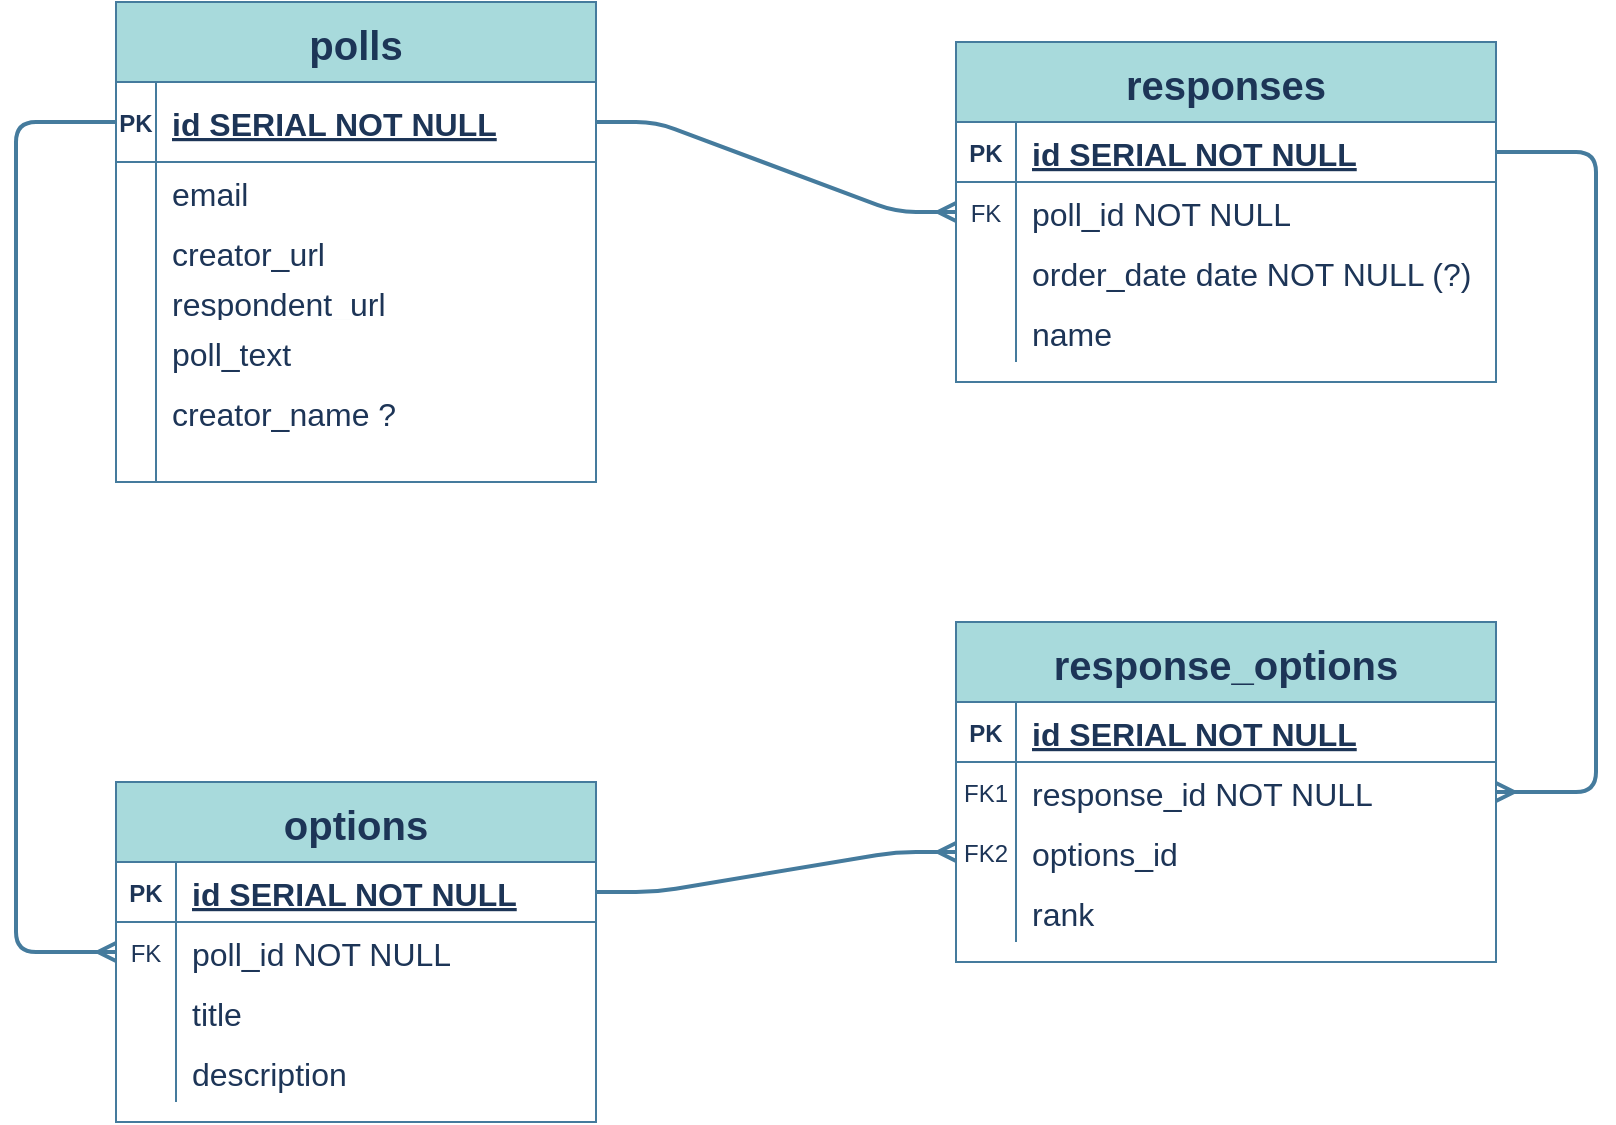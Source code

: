 <mxfile version="13.10.2" type="github">
  <diagram id="R2lEEEUBdFMjLlhIrx00" name="Page-1">
    <mxGraphModel dx="1678" dy="867" grid="1" gridSize="10" guides="1" tooltips="1" connect="1" arrows="1" fold="1" page="1" pageScale="1" pageWidth="1100" pageHeight="850" background="none" math="0" shadow="0" extFonts="Permanent Marker^https://fonts.googleapis.com/css?family=Permanent+Marker">
      <root>
        <mxCell id="0" />
        <mxCell id="1" parent="0" />
        <mxCell id="C-vyLk0tnHw3VtMMgP7b-1" value="" style="edgeStyle=entityRelationEdgeStyle;endArrow=ERmany;startArrow=none;endFill=0;startFill=0;strokeWidth=2;labelBackgroundColor=#F1FAEE;strokeColor=#457B9D;fontColor=#1D3557;" parent="1" source="C-vyLk0tnHw3VtMMgP7b-24" target="C-vyLk0tnHw3VtMMgP7b-6" edge="1">
          <mxGeometry width="100" height="100" relative="1" as="geometry">
            <mxPoint x="430" y="780" as="sourcePoint" />
            <mxPoint x="530" y="680" as="targetPoint" />
          </mxGeometry>
        </mxCell>
        <mxCell id="C-vyLk0tnHw3VtMMgP7b-2" value="responses" style="shape=table;startSize=40;container=1;collapsible=1;childLayout=tableLayout;fixedRows=1;rowLines=0;fontStyle=1;align=center;resizeLast=1;fontSize=20;fillColor=#A8DADC;strokeColor=#457B9D;fontColor=#1D3557;" parent="1" vertex="1">
          <mxGeometry x="630" y="170" width="270" height="170" as="geometry" />
        </mxCell>
        <mxCell id="C-vyLk0tnHw3VtMMgP7b-3" value="" style="shape=partialRectangle;collapsible=0;dropTarget=0;pointerEvents=0;fillColor=none;points=[[0,0.5],[1,0.5]];portConstraint=eastwest;top=0;left=0;right=0;bottom=1;strokeColor=#457B9D;fontColor=#1D3557;" parent="C-vyLk0tnHw3VtMMgP7b-2" vertex="1">
          <mxGeometry y="40" width="270" height="30" as="geometry" />
        </mxCell>
        <mxCell id="C-vyLk0tnHw3VtMMgP7b-4" value="PK" style="shape=partialRectangle;overflow=hidden;connectable=0;fillColor=none;top=0;left=0;bottom=0;right=0;fontStyle=1;strokeColor=#457B9D;fontColor=#1D3557;" parent="C-vyLk0tnHw3VtMMgP7b-3" vertex="1">
          <mxGeometry width="30" height="30" as="geometry" />
        </mxCell>
        <mxCell id="C-vyLk0tnHw3VtMMgP7b-5" value="id SERIAL NOT NULL " style="shape=partialRectangle;overflow=hidden;connectable=0;fillColor=none;top=0;left=0;bottom=0;right=0;align=left;spacingLeft=6;fontStyle=5;fontSize=16;strokeColor=#457B9D;fontColor=#1D3557;" parent="C-vyLk0tnHw3VtMMgP7b-3" vertex="1">
          <mxGeometry x="30" width="240" height="30" as="geometry" />
        </mxCell>
        <mxCell id="C-vyLk0tnHw3VtMMgP7b-6" value="" style="shape=partialRectangle;collapsible=0;dropTarget=0;pointerEvents=0;fillColor=none;points=[[0,0.5],[1,0.5]];portConstraint=eastwest;top=0;left=0;right=0;bottom=0;strokeColor=#457B9D;fontColor=#1D3557;" parent="C-vyLk0tnHw3VtMMgP7b-2" vertex="1">
          <mxGeometry y="70" width="270" height="30" as="geometry" />
        </mxCell>
        <mxCell id="C-vyLk0tnHw3VtMMgP7b-7" value="FK" style="shape=partialRectangle;overflow=hidden;connectable=0;fillColor=none;top=0;left=0;bottom=0;right=0;strokeColor=#457B9D;fontColor=#1D3557;" parent="C-vyLk0tnHw3VtMMgP7b-6" vertex="1">
          <mxGeometry width="30" height="30" as="geometry" />
        </mxCell>
        <mxCell id="C-vyLk0tnHw3VtMMgP7b-8" value="poll_id NOT NULL" style="shape=partialRectangle;overflow=hidden;connectable=0;fillColor=none;top=0;left=0;bottom=0;right=0;align=left;spacingLeft=6;fontSize=16;strokeColor=#457B9D;fontColor=#1D3557;" parent="C-vyLk0tnHw3VtMMgP7b-6" vertex="1">
          <mxGeometry x="30" width="240" height="30" as="geometry" />
        </mxCell>
        <mxCell id="C-vyLk0tnHw3VtMMgP7b-9" value="" style="shape=partialRectangle;collapsible=0;dropTarget=0;pointerEvents=0;fillColor=none;points=[[0,0.5],[1,0.5]];portConstraint=eastwest;top=0;left=0;right=0;bottom=0;strokeColor=#457B9D;fontColor=#1D3557;" parent="C-vyLk0tnHw3VtMMgP7b-2" vertex="1">
          <mxGeometry y="100" width="270" height="30" as="geometry" />
        </mxCell>
        <mxCell id="C-vyLk0tnHw3VtMMgP7b-10" value="" style="shape=partialRectangle;overflow=hidden;connectable=0;fillColor=none;top=0;left=0;bottom=0;right=0;strokeColor=#457B9D;fontColor=#1D3557;" parent="C-vyLk0tnHw3VtMMgP7b-9" vertex="1">
          <mxGeometry width="30" height="30" as="geometry" />
        </mxCell>
        <mxCell id="C-vyLk0tnHw3VtMMgP7b-11" value="order_date date NOT NULL (?)" style="shape=partialRectangle;overflow=hidden;connectable=0;fillColor=none;top=0;left=0;bottom=0;right=0;align=left;spacingLeft=6;fontSize=16;strokeColor=#457B9D;fontColor=#1D3557;" parent="C-vyLk0tnHw3VtMMgP7b-9" vertex="1">
          <mxGeometry x="30" width="240" height="30" as="geometry" />
        </mxCell>
        <mxCell id="FZR4OLmkqivzkAO5iSQV-20" value="" style="shape=partialRectangle;collapsible=0;dropTarget=0;pointerEvents=0;fillColor=none;points=[[0,0.5],[1,0.5]];portConstraint=eastwest;top=0;left=0;right=0;bottom=0;strokeColor=#457B9D;fontColor=#1D3557;" vertex="1" parent="C-vyLk0tnHw3VtMMgP7b-2">
          <mxGeometry y="130" width="270" height="30" as="geometry" />
        </mxCell>
        <mxCell id="FZR4OLmkqivzkAO5iSQV-21" value="" style="shape=partialRectangle;overflow=hidden;connectable=0;fillColor=none;top=0;left=0;bottom=0;right=0;strokeColor=#457B9D;fontColor=#1D3557;" vertex="1" parent="FZR4OLmkqivzkAO5iSQV-20">
          <mxGeometry width="30" height="30" as="geometry" />
        </mxCell>
        <mxCell id="FZR4OLmkqivzkAO5iSQV-22" value="name" style="shape=partialRectangle;overflow=hidden;connectable=0;fillColor=none;top=0;left=0;bottom=0;right=0;align=left;spacingLeft=6;fontSize=16;strokeColor=#457B9D;fontColor=#1D3557;" vertex="1" parent="FZR4OLmkqivzkAO5iSQV-20">
          <mxGeometry x="30" width="240" height="30" as="geometry" />
        </mxCell>
        <mxCell id="C-vyLk0tnHw3VtMMgP7b-23" value="polls" style="shape=table;startSize=40;container=1;collapsible=1;childLayout=tableLayout;fixedRows=1;rowLines=0;fontStyle=1;align=center;resizeLast=1;fontSize=20;fillColor=#A8DADC;strokeColor=#457B9D;fontColor=#1D3557;" parent="1" vertex="1">
          <mxGeometry x="210" y="150" width="240" height="240" as="geometry" />
        </mxCell>
        <mxCell id="C-vyLk0tnHw3VtMMgP7b-24" value="" style="shape=partialRectangle;collapsible=0;dropTarget=0;pointerEvents=0;fillColor=none;points=[[0,0.5],[1,0.5]];portConstraint=eastwest;top=0;left=0;right=0;bottom=1;strokeColor=#457B9D;fontColor=#1D3557;" parent="C-vyLk0tnHw3VtMMgP7b-23" vertex="1">
          <mxGeometry y="40" width="240" height="40" as="geometry" />
        </mxCell>
        <mxCell id="C-vyLk0tnHw3VtMMgP7b-25" value="PK" style="shape=partialRectangle;overflow=hidden;connectable=0;fillColor=none;top=0;left=0;bottom=0;right=0;fontStyle=1;strokeColor=#457B9D;fontColor=#1D3557;" parent="C-vyLk0tnHw3VtMMgP7b-24" vertex="1">
          <mxGeometry width="20" height="40" as="geometry" />
        </mxCell>
        <mxCell id="C-vyLk0tnHw3VtMMgP7b-26" value="id SERIAL NOT NULL " style="shape=partialRectangle;overflow=hidden;connectable=0;fillColor=none;top=0;left=0;bottom=0;right=0;align=left;spacingLeft=6;fontStyle=5;fontSize=16;strokeColor=#457B9D;fontColor=#1D3557;" parent="C-vyLk0tnHw3VtMMgP7b-24" vertex="1">
          <mxGeometry x="20" width="220" height="40" as="geometry" />
        </mxCell>
        <mxCell id="FZR4OLmkqivzkAO5iSQV-1" value="" style="shape=partialRectangle;collapsible=0;dropTarget=0;pointerEvents=0;fillColor=none;points=[[0,0.5],[1,0.5]];portConstraint=eastwest;top=0;left=0;right=0;bottom=0;strokeColor=#457B9D;fontColor=#1D3557;" vertex="1" parent="C-vyLk0tnHw3VtMMgP7b-23">
          <mxGeometry y="80" width="240" height="30" as="geometry" />
        </mxCell>
        <mxCell id="FZR4OLmkqivzkAO5iSQV-2" value="" style="shape=partialRectangle;overflow=hidden;connectable=0;fillColor=none;top=0;left=0;bottom=0;right=0;strokeColor=#457B9D;fontColor=#1D3557;" vertex="1" parent="FZR4OLmkqivzkAO5iSQV-1">
          <mxGeometry width="20" height="30" as="geometry" />
        </mxCell>
        <mxCell id="FZR4OLmkqivzkAO5iSQV-3" value="email" style="shape=partialRectangle;overflow=hidden;connectable=0;fillColor=none;top=0;left=0;bottom=0;right=0;align=left;spacingLeft=6;verticalAlign=middle;fontSize=16;strokeColor=#457B9D;fontColor=#1D3557;" vertex="1" parent="FZR4OLmkqivzkAO5iSQV-1">
          <mxGeometry x="20" width="220" height="30" as="geometry" />
        </mxCell>
        <mxCell id="FZR4OLmkqivzkAO5iSQV-5" value="" style="shape=partialRectangle;collapsible=0;dropTarget=0;pointerEvents=0;fillColor=none;points=[[0,0.5],[1,0.5]];portConstraint=eastwest;top=0;left=0;right=0;bottom=0;strokeColor=#457B9D;fontColor=#1D3557;" vertex="1" parent="C-vyLk0tnHw3VtMMgP7b-23">
          <mxGeometry y="110" width="240" height="30" as="geometry" />
        </mxCell>
        <mxCell id="FZR4OLmkqivzkAO5iSQV-6" value="" style="shape=partialRectangle;overflow=hidden;connectable=0;fillColor=none;top=0;left=0;bottom=0;right=0;strokeColor=#457B9D;fontColor=#1D3557;" vertex="1" parent="FZR4OLmkqivzkAO5iSQV-5">
          <mxGeometry width="20" height="30" as="geometry" />
        </mxCell>
        <mxCell id="FZR4OLmkqivzkAO5iSQV-7" value="creator_url" style="shape=partialRectangle;overflow=hidden;connectable=0;fillColor=none;top=0;left=0;bottom=0;right=0;align=left;spacingLeft=6;verticalAlign=middle;fontSize=16;strokeColor=#457B9D;fontColor=#1D3557;" vertex="1" parent="FZR4OLmkqivzkAO5iSQV-5">
          <mxGeometry x="20" width="220" height="30" as="geometry" />
        </mxCell>
        <mxCell id="FZR4OLmkqivzkAO5iSQV-8" value="" style="shape=partialRectangle;collapsible=0;dropTarget=0;pointerEvents=0;fillColor=none;points=[[0,0.5],[1,0.5]];portConstraint=eastwest;top=0;left=0;right=0;bottom=0;strokeColor=#457B9D;fontColor=#1D3557;" vertex="1" parent="C-vyLk0tnHw3VtMMgP7b-23">
          <mxGeometry y="140" width="240" height="20" as="geometry" />
        </mxCell>
        <mxCell id="FZR4OLmkqivzkAO5iSQV-9" value="" style="shape=partialRectangle;overflow=hidden;connectable=0;fillColor=none;top=0;left=0;bottom=0;right=0;strokeColor=#457B9D;fontColor=#1D3557;" vertex="1" parent="FZR4OLmkqivzkAO5iSQV-8">
          <mxGeometry width="20" height="20" as="geometry" />
        </mxCell>
        <mxCell id="FZR4OLmkqivzkAO5iSQV-10" value="respondent_url" style="shape=partialRectangle;overflow=hidden;connectable=0;fillColor=none;top=0;left=0;bottom=0;right=0;align=left;spacingLeft=6;verticalAlign=middle;fontSize=16;strokeColor=#457B9D;fontColor=#1D3557;" vertex="1" parent="FZR4OLmkqivzkAO5iSQV-8">
          <mxGeometry x="20" width="220" height="20" as="geometry" />
        </mxCell>
        <mxCell id="FZR4OLmkqivzkAO5iSQV-11" value="" style="shape=partialRectangle;collapsible=0;dropTarget=0;pointerEvents=0;fillColor=none;points=[[0,0.5],[1,0.5]];portConstraint=eastwest;top=0;left=0;right=0;bottom=0;strokeColor=#457B9D;fontColor=#1D3557;" vertex="1" parent="C-vyLk0tnHw3VtMMgP7b-23">
          <mxGeometry y="160" width="240" height="30" as="geometry" />
        </mxCell>
        <mxCell id="FZR4OLmkqivzkAO5iSQV-12" value="" style="shape=partialRectangle;overflow=hidden;connectable=0;fillColor=none;top=0;left=0;bottom=0;right=0;strokeColor=#457B9D;fontColor=#1D3557;" vertex="1" parent="FZR4OLmkqivzkAO5iSQV-11">
          <mxGeometry width="20" height="30" as="geometry" />
        </mxCell>
        <mxCell id="FZR4OLmkqivzkAO5iSQV-13" value="poll_text" style="shape=partialRectangle;overflow=hidden;connectable=0;fillColor=none;top=0;left=0;bottom=0;right=0;align=left;spacingLeft=6;verticalAlign=middle;fontSize=16;strokeColor=#457B9D;fontColor=#1D3557;" vertex="1" parent="FZR4OLmkqivzkAO5iSQV-11">
          <mxGeometry x="20" width="220" height="30" as="geometry" />
        </mxCell>
        <mxCell id="FZR4OLmkqivzkAO5iSQV-14" value="" style="shape=partialRectangle;collapsible=0;dropTarget=0;pointerEvents=0;fillColor=none;points=[[0,0.5],[1,0.5]];portConstraint=eastwest;top=0;left=0;right=0;bottom=0;strokeColor=#457B9D;fontColor=#1D3557;" vertex="1" parent="C-vyLk0tnHw3VtMMgP7b-23">
          <mxGeometry y="190" width="240" height="30" as="geometry" />
        </mxCell>
        <mxCell id="FZR4OLmkqivzkAO5iSQV-15" value="" style="shape=partialRectangle;overflow=hidden;connectable=0;fillColor=none;top=0;left=0;bottom=0;right=0;strokeColor=#457B9D;fontColor=#1D3557;" vertex="1" parent="FZR4OLmkqivzkAO5iSQV-14">
          <mxGeometry width="20" height="30" as="geometry" />
        </mxCell>
        <mxCell id="FZR4OLmkqivzkAO5iSQV-16" value="creator_name ?" style="shape=partialRectangle;overflow=hidden;connectable=0;fillColor=none;top=0;left=0;bottom=0;right=0;align=left;spacingLeft=6;verticalAlign=middle;fontSize=16;strokeColor=#457B9D;fontColor=#1D3557;" vertex="1" parent="FZR4OLmkqivzkAO5iSQV-14">
          <mxGeometry x="20" width="220" height="30" as="geometry" />
        </mxCell>
        <mxCell id="FZR4OLmkqivzkAO5iSQV-17" value="" style="shape=partialRectangle;collapsible=0;dropTarget=0;pointerEvents=0;fillColor=none;points=[[0,0.5],[1,0.5]];portConstraint=eastwest;top=0;left=0;right=0;bottom=0;strokeColor=#457B9D;fontColor=#1D3557;" vertex="1" parent="C-vyLk0tnHw3VtMMgP7b-23">
          <mxGeometry y="220" width="240" height="20" as="geometry" />
        </mxCell>
        <mxCell id="FZR4OLmkqivzkAO5iSQV-18" value="" style="shape=partialRectangle;overflow=hidden;connectable=0;fillColor=none;top=0;left=0;bottom=0;right=0;strokeColor=#457B9D;fontColor=#1D3557;" vertex="1" parent="FZR4OLmkqivzkAO5iSQV-17">
          <mxGeometry width="20" height="20" as="geometry" />
        </mxCell>
        <mxCell id="FZR4OLmkqivzkAO5iSQV-19" value="" style="shape=partialRectangle;overflow=hidden;connectable=0;fillColor=none;top=0;left=0;bottom=0;right=0;align=left;spacingLeft=6;verticalAlign=middle;fontSize=16;strokeColor=#457B9D;fontColor=#1D3557;" vertex="1" parent="FZR4OLmkqivzkAO5iSQV-17">
          <mxGeometry x="20" width="220" height="20" as="geometry" />
        </mxCell>
        <mxCell id="FZR4OLmkqivzkAO5iSQV-23" value="options" style="shape=table;startSize=40;container=1;collapsible=1;childLayout=tableLayout;fixedRows=1;rowLines=0;fontStyle=1;align=center;resizeLast=1;fontSize=20;fillColor=#A8DADC;strokeColor=#457B9D;fontColor=#1D3557;" vertex="1" parent="1">
          <mxGeometry x="210" y="540" width="240" height="170" as="geometry" />
        </mxCell>
        <mxCell id="FZR4OLmkqivzkAO5iSQV-24" value="" style="shape=partialRectangle;collapsible=0;dropTarget=0;pointerEvents=0;fillColor=none;points=[[0,0.5],[1,0.5]];portConstraint=eastwest;top=0;left=0;right=0;bottom=1;strokeColor=#457B9D;fontColor=#1D3557;" vertex="1" parent="FZR4OLmkqivzkAO5iSQV-23">
          <mxGeometry y="40" width="240" height="30" as="geometry" />
        </mxCell>
        <mxCell id="FZR4OLmkqivzkAO5iSQV-25" value="PK" style="shape=partialRectangle;overflow=hidden;connectable=0;fillColor=none;top=0;left=0;bottom=0;right=0;fontStyle=1;fontSize=12;strokeColor=#457B9D;fontColor=#1D3557;" vertex="1" parent="FZR4OLmkqivzkAO5iSQV-24">
          <mxGeometry width="30" height="30" as="geometry" />
        </mxCell>
        <mxCell id="FZR4OLmkqivzkAO5iSQV-26" value="id SERIAL NOT NULL " style="shape=partialRectangle;overflow=hidden;connectable=0;fillColor=none;top=0;left=0;bottom=0;right=0;align=left;spacingLeft=6;fontStyle=5;fontSize=16;strokeColor=#457B9D;fontColor=#1D3557;" vertex="1" parent="FZR4OLmkqivzkAO5iSQV-24">
          <mxGeometry x="30" width="210" height="30" as="geometry" />
        </mxCell>
        <mxCell id="FZR4OLmkqivzkAO5iSQV-27" value="" style="shape=partialRectangle;collapsible=0;dropTarget=0;pointerEvents=0;fillColor=none;points=[[0,0.5],[1,0.5]];portConstraint=eastwest;top=0;left=0;right=0;bottom=0;strokeColor=#457B9D;fontColor=#1D3557;" vertex="1" parent="FZR4OLmkqivzkAO5iSQV-23">
          <mxGeometry y="70" width="240" height="30" as="geometry" />
        </mxCell>
        <mxCell id="FZR4OLmkqivzkAO5iSQV-28" value="FK" style="shape=partialRectangle;overflow=hidden;connectable=0;fillColor=none;top=0;left=0;bottom=0;right=0;fontSize=12;strokeColor=#457B9D;fontColor=#1D3557;" vertex="1" parent="FZR4OLmkqivzkAO5iSQV-27">
          <mxGeometry width="30" height="30" as="geometry" />
        </mxCell>
        <mxCell id="FZR4OLmkqivzkAO5iSQV-29" value="poll_id NOT NULL" style="shape=partialRectangle;overflow=hidden;connectable=0;fillColor=none;top=0;left=0;bottom=0;right=0;align=left;spacingLeft=6;fontSize=16;strokeColor=#457B9D;fontColor=#1D3557;" vertex="1" parent="FZR4OLmkqivzkAO5iSQV-27">
          <mxGeometry x="30" width="210" height="30" as="geometry" />
        </mxCell>
        <mxCell id="FZR4OLmkqivzkAO5iSQV-30" value="" style="shape=partialRectangle;collapsible=0;dropTarget=0;pointerEvents=0;fillColor=none;points=[[0,0.5],[1,0.5]];portConstraint=eastwest;top=0;left=0;right=0;bottom=0;strokeColor=#457B9D;fontColor=#1D3557;" vertex="1" parent="FZR4OLmkqivzkAO5iSQV-23">
          <mxGeometry y="100" width="240" height="30" as="geometry" />
        </mxCell>
        <mxCell id="FZR4OLmkqivzkAO5iSQV-31" value="" style="shape=partialRectangle;overflow=hidden;connectable=0;fillColor=none;top=0;left=0;bottom=0;right=0;strokeColor=#457B9D;fontColor=#1D3557;" vertex="1" parent="FZR4OLmkqivzkAO5iSQV-30">
          <mxGeometry width="30" height="30" as="geometry" />
        </mxCell>
        <mxCell id="FZR4OLmkqivzkAO5iSQV-32" value="title" style="shape=partialRectangle;overflow=hidden;connectable=0;fillColor=none;top=0;left=0;bottom=0;right=0;align=left;spacingLeft=6;fontSize=16;strokeColor=#457B9D;fontColor=#1D3557;" vertex="1" parent="FZR4OLmkqivzkAO5iSQV-30">
          <mxGeometry x="30" width="210" height="30" as="geometry" />
        </mxCell>
        <mxCell id="FZR4OLmkqivzkAO5iSQV-33" value="" style="shape=partialRectangle;collapsible=0;dropTarget=0;pointerEvents=0;fillColor=none;points=[[0,0.5],[1,0.5]];portConstraint=eastwest;top=0;left=0;right=0;bottom=0;strokeColor=#457B9D;fontColor=#1D3557;" vertex="1" parent="FZR4OLmkqivzkAO5iSQV-23">
          <mxGeometry y="130" width="240" height="30" as="geometry" />
        </mxCell>
        <mxCell id="FZR4OLmkqivzkAO5iSQV-34" value="" style="shape=partialRectangle;overflow=hidden;connectable=0;fillColor=none;top=0;left=0;bottom=0;right=0;strokeColor=#457B9D;fontColor=#1D3557;" vertex="1" parent="FZR4OLmkqivzkAO5iSQV-33">
          <mxGeometry width="30" height="30" as="geometry" />
        </mxCell>
        <mxCell id="FZR4OLmkqivzkAO5iSQV-35" value="description" style="shape=partialRectangle;overflow=hidden;connectable=0;fillColor=none;top=0;left=0;bottom=0;right=0;align=left;spacingLeft=6;fontSize=16;strokeColor=#457B9D;fontColor=#1D3557;" vertex="1" parent="FZR4OLmkqivzkAO5iSQV-33">
          <mxGeometry x="30" width="210" height="30" as="geometry" />
        </mxCell>
        <mxCell id="FZR4OLmkqivzkAO5iSQV-42" style="edgeStyle=orthogonalEdgeStyle;rounded=1;orthogonalLoop=1;jettySize=auto;html=1;exitX=0;exitY=0.5;exitDx=0;exitDy=0;entryX=0;entryY=0.5;entryDx=0;entryDy=0;startArrow=none;startFill=0;endArrow=ERmany;endFill=0;fontColor=#1D3557;fontSize=12;strokeWidth=2;labelBackgroundColor=#F1FAEE;strokeColor=#457B9D;" edge="1" parent="1" source="C-vyLk0tnHw3VtMMgP7b-24" target="FZR4OLmkqivzkAO5iSQV-27">
          <mxGeometry relative="1" as="geometry">
            <Array as="points">
              <mxPoint x="160" y="210" />
              <mxPoint x="160" y="625" />
            </Array>
          </mxGeometry>
        </mxCell>
        <mxCell id="FZR4OLmkqivzkAO5iSQV-43" value="response_options" style="shape=table;startSize=40;container=1;collapsible=1;childLayout=tableLayout;fixedRows=1;rowLines=0;fontStyle=1;align=center;resizeLast=1;fontSize=20;fillColor=#A8DADC;strokeColor=#457B9D;fontColor=#1D3557;" vertex="1" parent="1">
          <mxGeometry x="630" y="460" width="270" height="170" as="geometry" />
        </mxCell>
        <mxCell id="FZR4OLmkqivzkAO5iSQV-44" value="" style="shape=partialRectangle;collapsible=0;dropTarget=0;pointerEvents=0;fillColor=none;points=[[0,0.5],[1,0.5]];portConstraint=eastwest;top=0;left=0;right=0;bottom=1;strokeColor=#457B9D;fontColor=#1D3557;" vertex="1" parent="FZR4OLmkqivzkAO5iSQV-43">
          <mxGeometry y="40" width="270" height="30" as="geometry" />
        </mxCell>
        <mxCell id="FZR4OLmkqivzkAO5iSQV-45" value="PK" style="shape=partialRectangle;overflow=hidden;connectable=0;fillColor=none;top=0;left=0;bottom=0;right=0;fontStyle=1;strokeColor=#457B9D;fontColor=#1D3557;" vertex="1" parent="FZR4OLmkqivzkAO5iSQV-44">
          <mxGeometry width="30" height="30" as="geometry" />
        </mxCell>
        <mxCell id="FZR4OLmkqivzkAO5iSQV-46" value="id SERIAL NOT NULL " style="shape=partialRectangle;overflow=hidden;connectable=0;fillColor=none;top=0;left=0;bottom=0;right=0;align=left;spacingLeft=6;fontStyle=5;fontSize=16;strokeColor=#457B9D;fontColor=#1D3557;" vertex="1" parent="FZR4OLmkqivzkAO5iSQV-44">
          <mxGeometry x="30" width="240" height="30" as="geometry" />
        </mxCell>
        <mxCell id="FZR4OLmkqivzkAO5iSQV-47" value="" style="shape=partialRectangle;collapsible=0;dropTarget=0;pointerEvents=0;fillColor=none;points=[[0,0.5],[1,0.5]];portConstraint=eastwest;top=0;left=0;right=0;bottom=0;strokeColor=#457B9D;fontColor=#1D3557;" vertex="1" parent="FZR4OLmkqivzkAO5iSQV-43">
          <mxGeometry y="70" width="270" height="30" as="geometry" />
        </mxCell>
        <mxCell id="FZR4OLmkqivzkAO5iSQV-48" value="FK1" style="shape=partialRectangle;overflow=hidden;connectable=0;fillColor=none;top=0;left=0;bottom=0;right=0;strokeColor=#457B9D;fontColor=#1D3557;" vertex="1" parent="FZR4OLmkqivzkAO5iSQV-47">
          <mxGeometry width="30" height="30" as="geometry" />
        </mxCell>
        <mxCell id="FZR4OLmkqivzkAO5iSQV-49" value="response_id NOT NULL" style="shape=partialRectangle;overflow=hidden;connectable=0;fillColor=none;top=0;left=0;bottom=0;right=0;align=left;spacingLeft=6;fontSize=16;strokeColor=#457B9D;fontColor=#1D3557;" vertex="1" parent="FZR4OLmkqivzkAO5iSQV-47">
          <mxGeometry x="30" width="240" height="30" as="geometry" />
        </mxCell>
        <mxCell id="FZR4OLmkqivzkAO5iSQV-50" value="" style="shape=partialRectangle;collapsible=0;dropTarget=0;pointerEvents=0;fillColor=none;points=[[0,0.5],[1,0.5]];portConstraint=eastwest;top=0;left=0;right=0;bottom=0;strokeColor=#457B9D;fontColor=#1D3557;" vertex="1" parent="FZR4OLmkqivzkAO5iSQV-43">
          <mxGeometry y="100" width="270" height="30" as="geometry" />
        </mxCell>
        <mxCell id="FZR4OLmkqivzkAO5iSQV-51" value="FK2" style="shape=partialRectangle;overflow=hidden;connectable=0;fillColor=none;top=0;left=0;bottom=0;right=0;strokeColor=#457B9D;fontColor=#1D3557;" vertex="1" parent="FZR4OLmkqivzkAO5iSQV-50">
          <mxGeometry width="30" height="30" as="geometry" />
        </mxCell>
        <mxCell id="FZR4OLmkqivzkAO5iSQV-52" value="options_id" style="shape=partialRectangle;overflow=hidden;connectable=0;fillColor=none;top=0;left=0;bottom=0;right=0;align=left;spacingLeft=6;fontSize=16;strokeColor=#457B9D;fontColor=#1D3557;" vertex="1" parent="FZR4OLmkqivzkAO5iSQV-50">
          <mxGeometry x="30" width="240" height="30" as="geometry" />
        </mxCell>
        <mxCell id="FZR4OLmkqivzkAO5iSQV-53" value="" style="shape=partialRectangle;collapsible=0;dropTarget=0;pointerEvents=0;fillColor=none;points=[[0,0.5],[1,0.5]];portConstraint=eastwest;top=0;left=0;right=0;bottom=0;strokeColor=#457B9D;fontColor=#1D3557;" vertex="1" parent="FZR4OLmkqivzkAO5iSQV-43">
          <mxGeometry y="130" width="270" height="30" as="geometry" />
        </mxCell>
        <mxCell id="FZR4OLmkqivzkAO5iSQV-54" value="" style="shape=partialRectangle;overflow=hidden;connectable=0;fillColor=none;top=0;left=0;bottom=0;right=0;strokeColor=#457B9D;fontColor=#1D3557;" vertex="1" parent="FZR4OLmkqivzkAO5iSQV-53">
          <mxGeometry width="30" height="30" as="geometry" />
        </mxCell>
        <mxCell id="FZR4OLmkqivzkAO5iSQV-55" value="rank" style="shape=partialRectangle;overflow=hidden;connectable=0;fillColor=none;top=0;left=0;bottom=0;right=0;align=left;spacingLeft=6;fontSize=16;strokeColor=#457B9D;fontColor=#1D3557;" vertex="1" parent="FZR4OLmkqivzkAO5iSQV-53">
          <mxGeometry x="30" width="240" height="30" as="geometry" />
        </mxCell>
        <mxCell id="FZR4OLmkqivzkAO5iSQV-57" value="" style="edgeStyle=entityRelationEdgeStyle;fontSize=12;html=1;endArrow=ERmany;strokeColor=#457B9D;fillColor=#A8DADC;entryX=0;entryY=0.5;entryDx=0;entryDy=0;strokeWidth=2;" edge="1" parent="1" target="FZR4OLmkqivzkAO5iSQV-50">
          <mxGeometry width="100" height="100" relative="1" as="geometry">
            <mxPoint x="450" y="595" as="sourcePoint" />
            <mxPoint x="550" y="495" as="targetPoint" />
          </mxGeometry>
        </mxCell>
        <mxCell id="FZR4OLmkqivzkAO5iSQV-58" style="edgeStyle=orthogonalEdgeStyle;curved=0;rounded=1;sketch=0;orthogonalLoop=1;jettySize=auto;html=1;exitX=1;exitY=0.5;exitDx=0;exitDy=0;entryX=1;entryY=0.5;entryDx=0;entryDy=0;strokeColor=#457B9D;strokeWidth=2;fillColor=#A8DADC;fontColor=#1D3557;endArrow=ERmany;endFill=0;" edge="1" parent="1" source="C-vyLk0tnHw3VtMMgP7b-3" target="FZR4OLmkqivzkAO5iSQV-47">
          <mxGeometry relative="1" as="geometry">
            <Array as="points">
              <mxPoint x="950" y="225" />
              <mxPoint x="950" y="545" />
            </Array>
          </mxGeometry>
        </mxCell>
      </root>
    </mxGraphModel>
  </diagram>
</mxfile>

